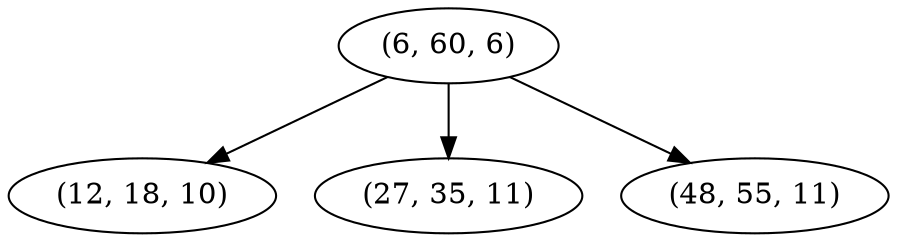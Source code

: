 digraph tree {
    "(6, 60, 6)";
    "(12, 18, 10)";
    "(27, 35, 11)";
    "(48, 55, 11)";
    "(6, 60, 6)" -> "(12, 18, 10)";
    "(6, 60, 6)" -> "(27, 35, 11)";
    "(6, 60, 6)" -> "(48, 55, 11)";
}
